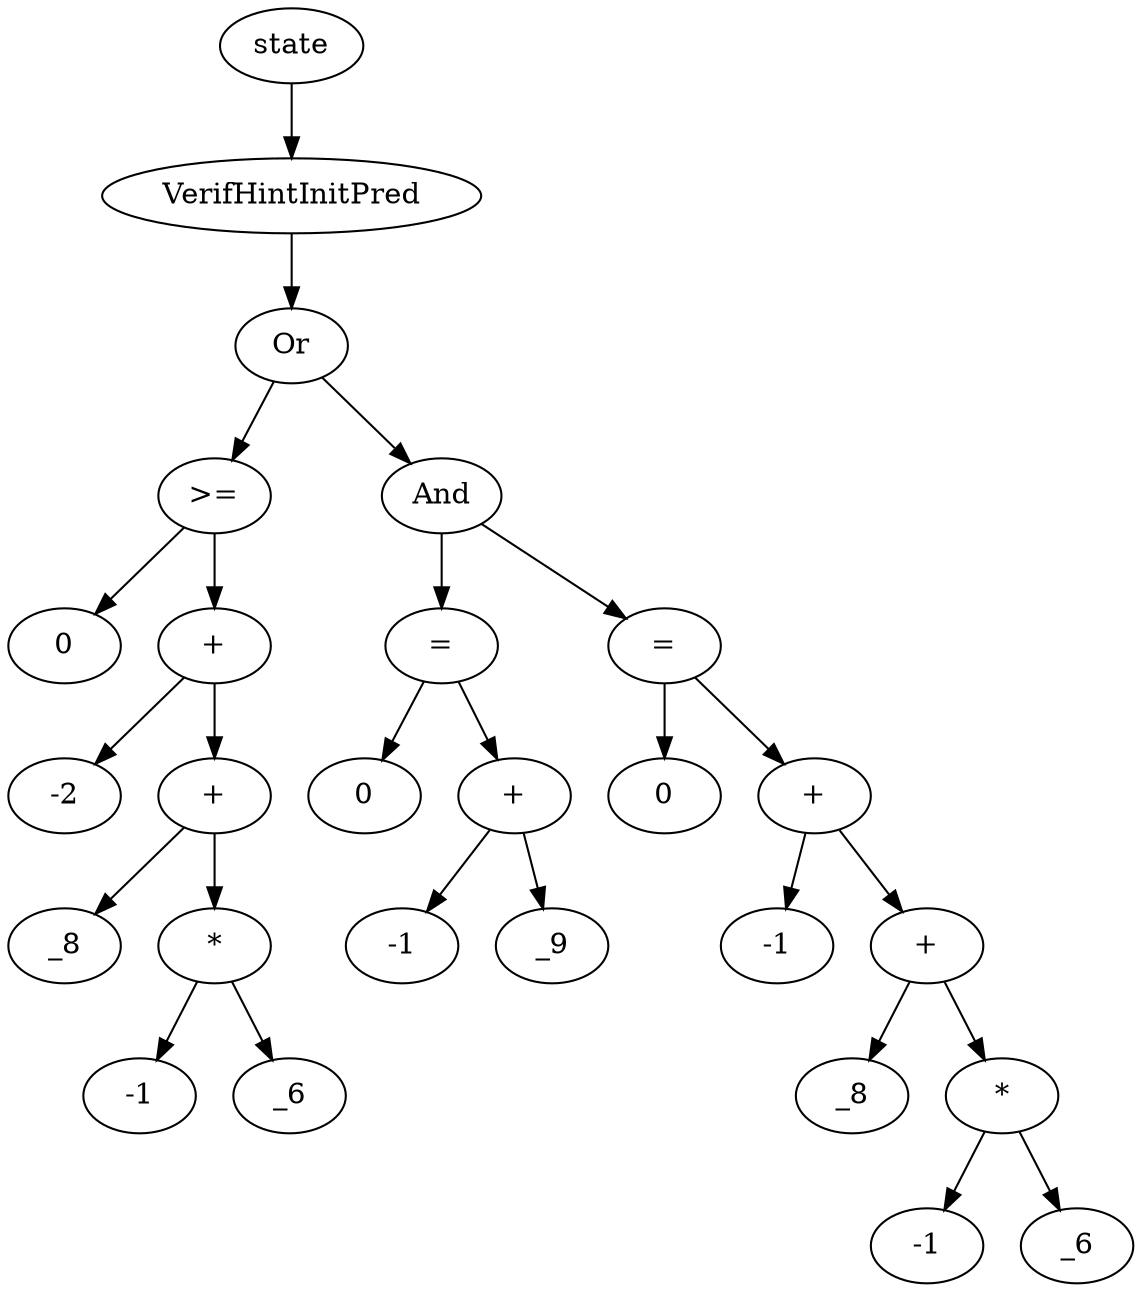 digraph dag {
0 [label="state"];
1 [label="VerifHintInitPred"];
2 [label="Or"];
3 [label=">="];
4 [label="0"];
5 [label="+"];
6 [label="-2"];
7 [label="+"];
8 [label="_8"];
9 [label="*"];
10 [label="-1"];
11 [label="_6"];
12 [label="And"];
13 [label="="];
14 [label="0"];
15 [label="+"];
16 [label="-1"];
17 [label="_9"];
18 [label="="];
19 [label="0"];
20 [label="+"];
21 [label="-1"];
22 [label="+"];
23 [label="_8"];
24 [label="*"];
25 [label="-1"];
26 [label="_6"];
"0" -> "1"[label=""]
"1" -> "2"[label=""]
"2" -> "3"[label=""]
"2" -> "12"[label=""]
"3" -> "5"[label=""]
"3" -> "4"[label=""]
"5" -> "7"[label=""]
"5" -> "6"[label=""]
"7" -> "9"[label=""]
"7" -> "8"[label=""]
"9" -> "11"[label=""]
"9" -> "10"[label=""]
"12" -> "13"[label=""]
"12" -> "18"[label=""]
"13" -> "15"[label=""]
"13" -> "14"[label=""]
"15" -> "17"[label=""]
"15" -> "16"[label=""]
"18" -> "20"[label=""]
"18" -> "19"[label=""]
"20" -> "22"[label=""]
"20" -> "21"[label=""]
"22" -> "24"[label=""]
"22" -> "23"[label=""]
"24" -> "26"[label=""]
"24" -> "25"[label=""]
}
